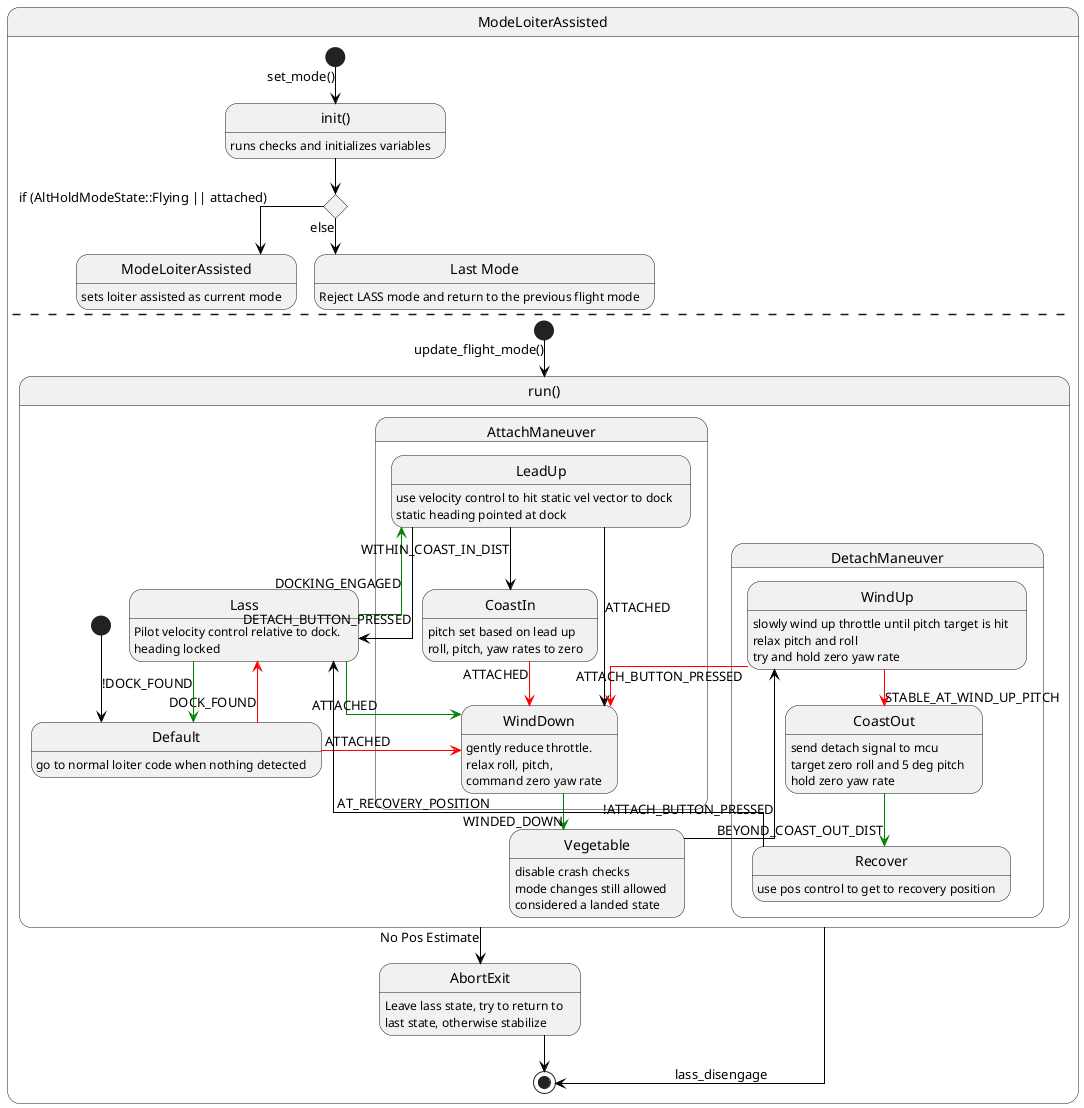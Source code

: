 @startuml Lass State Machine

skinparam layout neato
skinparam linetype ortho

state ModeLoiterAssisted {

' States
state "init()" as init: \
runs checks and initializes variables

state "ModeLoiterAssisted" as mode_lass: \
sets loiter assisted as current mode

state "Last Mode" as mode_last: \
Reject LASS mode and return to the previous flight mode

state c <<choice>>

' Transitions
[*] -[#black]-> init : set_mode()
init -[#black]-> c
c -[#black]-> mode_lass : if (AltHoldModeState::Flying || attached)
c -[#black]-> mode_last : else

' ==========================
--

state "run()" as run{

' States
state Lass: \
Pilot velocity control relative to dock. \n\
heading locked

State AttachManeuver {
State LeadUp: \
use velocity control to hit static vel vector to dock \n\
static heading pointed at dock 

State CoastIn: \
pitch set based on lead up \n\
roll, pitch, yaw rates to zero

State WindDown: \
gently reduce throttle. \n\
relax roll, pitch, \n\
command zero yaw rate
}

state Vegetable: \
disable crash checks \n\
mode changes still allowed \n\
considered a landed state

State DetachManeuver {
State WindUp: \
slowly wind up throttle until pitch target is hit \n\
relax pitch and roll \n\
try and hold zero yaw rate

State CoastOut: \
send detach signal to mcu \n\
target zero roll and 5 deg pitch \n\
hold zero yaw rate

State Recover: \
use pos control to get to recovery position
}

State Default: \
go to normal loiter code when nothing detected

' State Abort: \
' abort state to escape blade

' Transitions
[*] -[#black]-> Default
Default -[#red]-> Lass : DOCK_FOUND
Default -[#red]-> WindDown : ATTACHED
Lass -[#green]-> Default : !DOCK_FOUND
Lass -[#green]-> LeadUp : DOCKING_ENGAGED
Lass -[#green]-> WindDown : ATTACHED
LeadUp -[#black]-> CoastIn : WITHIN_COAST_IN_DIST
LeadUp -[#black]-> WindDown : ATTACHED
LeadUp -[#black]-> Lass : DETACH_BUTTON_PRESSED
CoastIn -[#red]-> WindDown : ATTACHED
' CoastIn -[#black]-> Abort : FALLING
WindDown -[#green]-> Vegetable : WINDED_DOWN
' WindDown -[#black]-> Abort : FALLING
Vegetable -[#black]-> WindUp : !ATTACH_BUTTON_PRESSED
WindUp -[#red]-> CoastOut : STABLE_AT_WIND_UP_PITCH
WindUp -[#red]-> WindDown : ATTACH_BUTTON_PRESSED
CoastOut -[#green]-> Recover : BEYOND_COAST_OUT_DIST
Recover -[#black]-> Lass : AT_RECOVERY_POSITION
}

State AbortExit: \
Leave lass state, try to return to \n\
last state, otherwise stabilize
 
[*] -[#black]-> run : update_flight_mode()
run -[#black]-> [*] : lass_disengage
run -[#black]-> AbortExit : No Pos Estimate
AbortExit -[#black]-> [*]
}



@enduml

' https://plantuml.com/state-diagram
